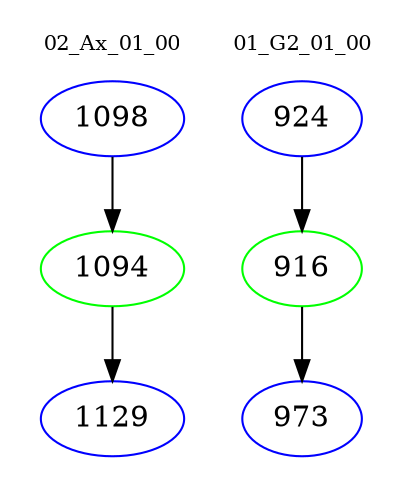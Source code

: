 digraph{
subgraph cluster_0 {
color = white
label = "02_Ax_01_00";
fontsize=10;
T0_1098 [label="1098", color="blue"]
T0_1098 -> T0_1094 [color="black"]
T0_1094 [label="1094", color="green"]
T0_1094 -> T0_1129 [color="black"]
T0_1129 [label="1129", color="blue"]
}
subgraph cluster_1 {
color = white
label = "01_G2_01_00";
fontsize=10;
T1_924 [label="924", color="blue"]
T1_924 -> T1_916 [color="black"]
T1_916 [label="916", color="green"]
T1_916 -> T1_973 [color="black"]
T1_973 [label="973", color="blue"]
}
}
